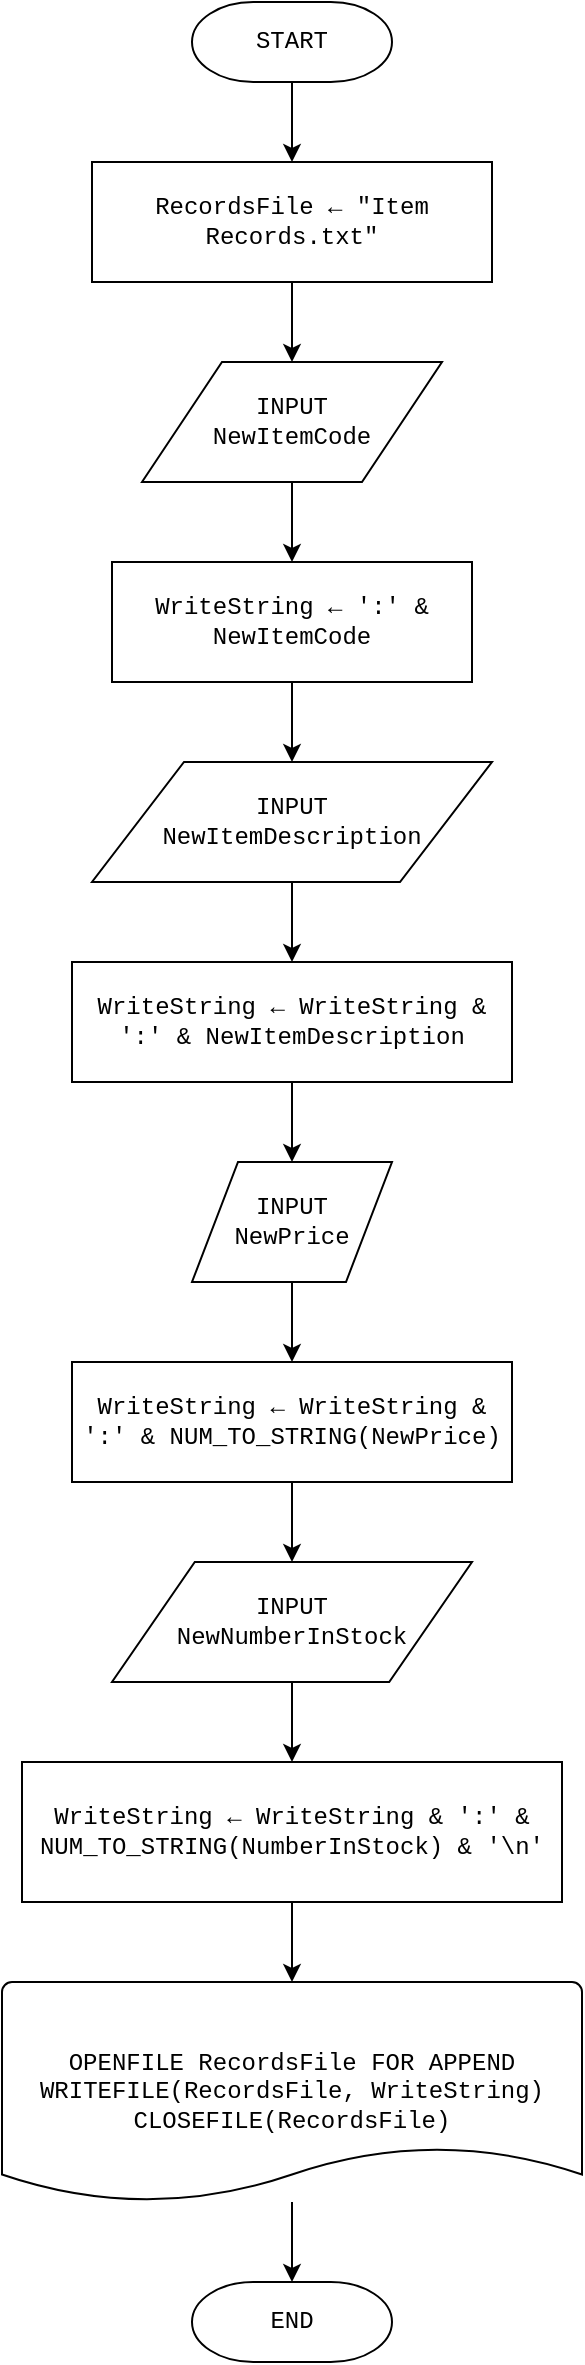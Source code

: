 <mxfile version="13.7.7" type="device"><diagram id="6a731a19-8d31-9384-78a2-239565b7b9f0" name="Page-1"><mxGraphModel dx="868" dy="488" grid="1" gridSize="10" guides="1" tooltips="1" connect="1" arrows="1" fold="1" page="1" pageScale="1" pageWidth="1169" pageHeight="827" background="#ffffff" math="0" shadow="0"><root><mxCell id="0"/><mxCell id="1" parent="0"/><mxCell id="-bfxeiL0QjlOn0LitMFk-66" value="" style="edgeStyle=orthogonalEdgeStyle;rounded=0;orthogonalLoop=1;jettySize=auto;html=1;fontFamily=Courier New;strokeWidth=1;" parent="1" source="-bfxeiL0QjlOn0LitMFk-56" target="-bfxeiL0QjlOn0LitMFk-58" edge="1"><mxGeometry relative="1" as="geometry"/></mxCell><mxCell id="-bfxeiL0QjlOn0LitMFk-56" value="START" style="strokeWidth=1;html=1;shape=mxgraph.flowchart.terminator;whiteSpace=wrap;fontFamily=Courier New;" parent="1" vertex="1"><mxGeometry x="345" y="10" width="100" height="40" as="geometry"/></mxCell><mxCell id="-bfxeiL0QjlOn0LitMFk-67" value="" style="edgeStyle=orthogonalEdgeStyle;rounded=0;orthogonalLoop=1;jettySize=auto;html=1;fontFamily=Courier New;strokeWidth=1;" parent="1" source="-bfxeiL0QjlOn0LitMFk-58" edge="1"><mxGeometry relative="1" as="geometry"><mxPoint x="395" y="190" as="targetPoint"/></mxGeometry></mxCell><mxCell id="-bfxeiL0QjlOn0LitMFk-58" value="RecordsFile ← &quot;Item Records.txt&quot;" style="rounded=1;whiteSpace=wrap;html=1;absoluteArcSize=1;arcSize=0;strokeWidth=1;fontFamily=Courier New;" parent="1" vertex="1"><mxGeometry x="295" y="90" width="200" height="60" as="geometry"/></mxCell><mxCell id="XNVrypq5pfdcL95kkGze-3" value="" style="edgeStyle=orthogonalEdgeStyle;rounded=0;orthogonalLoop=1;jettySize=auto;html=1;fontFamily=Courier New;strokeWidth=1;" edge="1" parent="1" source="XNVrypq5pfdcL95kkGze-1" target="XNVrypq5pfdcL95kkGze-2"><mxGeometry relative="1" as="geometry"/></mxCell><mxCell id="XNVrypq5pfdcL95kkGze-1" value="INPUT&lt;br&gt;NewItemCode" style="shape=parallelogram;perimeter=parallelogramPerimeter;whiteSpace=wrap;html=1;fixedSize=1;fontFamily=Courier New;strokeWidth=1;size=40;" vertex="1" parent="1"><mxGeometry x="320" y="190" width="150" height="60" as="geometry"/></mxCell><mxCell id="XNVrypq5pfdcL95kkGze-6" value="" style="edgeStyle=orthogonalEdgeStyle;rounded=0;orthogonalLoop=1;jettySize=auto;html=1;fontFamily=Courier New;strokeWidth=1;" edge="1" parent="1" source="XNVrypq5pfdcL95kkGze-2" target="XNVrypq5pfdcL95kkGze-4"><mxGeometry relative="1" as="geometry"/></mxCell><mxCell id="XNVrypq5pfdcL95kkGze-2" value="WriteString ← ':' &amp;amp; NewItemCode" style="rounded=1;whiteSpace=wrap;html=1;absoluteArcSize=1;arcSize=0;strokeWidth=1;fontFamily=Courier New;" vertex="1" parent="1"><mxGeometry x="305" y="290" width="180" height="60" as="geometry"/></mxCell><mxCell id="XNVrypq5pfdcL95kkGze-7" value="" style="edgeStyle=orthogonalEdgeStyle;rounded=0;orthogonalLoop=1;jettySize=auto;html=1;fontFamily=Courier New;strokeWidth=1;" edge="1" parent="1" source="XNVrypq5pfdcL95kkGze-4" target="XNVrypq5pfdcL95kkGze-5"><mxGeometry relative="1" as="geometry"/></mxCell><mxCell id="XNVrypq5pfdcL95kkGze-4" value="INPUT&lt;br&gt;NewItemDescription" style="shape=parallelogram;html=1;strokeWidth=1;perimeter=parallelogramPerimeter;whiteSpace=wrap;rounded=1;arcSize=0;size=0.23;fontFamily=Courier New;" vertex="1" parent="1"><mxGeometry x="295" y="390" width="200" height="60" as="geometry"/></mxCell><mxCell id="XNVrypq5pfdcL95kkGze-14" value="" style="edgeStyle=orthogonalEdgeStyle;rounded=0;orthogonalLoop=1;jettySize=auto;html=1;fontFamily=Courier New;strokeWidth=1;" edge="1" parent="1" source="XNVrypq5pfdcL95kkGze-5" target="XNVrypq5pfdcL95kkGze-8"><mxGeometry relative="1" as="geometry"/></mxCell><mxCell id="XNVrypq5pfdcL95kkGze-5" value="WriteString ← WriteString &amp; ':' &amp; NewItemDescription" style="rounded=1;whiteSpace=wrap;html=1;absoluteArcSize=1;arcSize=0;strokeWidth=1;fontFamily=Courier New;" vertex="1" parent="1"><mxGeometry x="285" y="490" width="220" height="60" as="geometry"/></mxCell><mxCell id="XNVrypq5pfdcL95kkGze-15" value="" style="edgeStyle=orthogonalEdgeStyle;rounded=0;orthogonalLoop=1;jettySize=auto;html=1;fontFamily=Courier New;strokeWidth=1;" edge="1" parent="1" source="XNVrypq5pfdcL95kkGze-8" target="XNVrypq5pfdcL95kkGze-9"><mxGeometry relative="1" as="geometry"/></mxCell><mxCell id="XNVrypq5pfdcL95kkGze-8" value="INPUT NewPrice" style="shape=parallelogram;html=1;strokeWidth=1;perimeter=parallelogramPerimeter;whiteSpace=wrap;rounded=1;arcSize=0;size=0.23;fontFamily=Courier New;" vertex="1" parent="1"><mxGeometry x="345" y="590" width="100" height="60" as="geometry"/></mxCell><mxCell id="XNVrypq5pfdcL95kkGze-16" value="" style="edgeStyle=orthogonalEdgeStyle;rounded=0;orthogonalLoop=1;jettySize=auto;html=1;fontFamily=Courier New;strokeWidth=1;" edge="1" parent="1" source="XNVrypq5pfdcL95kkGze-9" target="XNVrypq5pfdcL95kkGze-11"><mxGeometry relative="1" as="geometry"/></mxCell><mxCell id="XNVrypq5pfdcL95kkGze-9" value="WriteString ← WriteString &amp; ':' &amp; NUM_TO_STRING(NewPrice)" style="rounded=1;whiteSpace=wrap;html=1;absoluteArcSize=1;arcSize=0;strokeWidth=1;fontFamily=Courier New;" vertex="1" parent="1"><mxGeometry x="285" y="690" width="220" height="60" as="geometry"/></mxCell><mxCell id="XNVrypq5pfdcL95kkGze-17" value="" style="edgeStyle=orthogonalEdgeStyle;rounded=0;orthogonalLoop=1;jettySize=auto;html=1;fontFamily=Courier New;strokeWidth=1;" edge="1" parent="1" source="XNVrypq5pfdcL95kkGze-11" target="XNVrypq5pfdcL95kkGze-12"><mxGeometry relative="1" as="geometry"/></mxCell><mxCell id="XNVrypq5pfdcL95kkGze-11" value="INPUT&lt;br&gt;NewNumberInStock" style="shape=parallelogram;html=1;strokeWidth=1;perimeter=parallelogramPerimeter;whiteSpace=wrap;rounded=1;arcSize=0;size=0.23;fontFamily=Courier New;" vertex="1" parent="1"><mxGeometry x="305" y="790" width="180" height="60" as="geometry"/></mxCell><mxCell id="XNVrypq5pfdcL95kkGze-18" value="" style="edgeStyle=orthogonalEdgeStyle;rounded=0;orthogonalLoop=1;jettySize=auto;html=1;fontFamily=Courier New;strokeWidth=1;" edge="1" parent="1" source="XNVrypq5pfdcL95kkGze-12" target="XNVrypq5pfdcL95kkGze-13"><mxGeometry relative="1" as="geometry"/></mxCell><mxCell id="XNVrypq5pfdcL95kkGze-12" value="WriteString ← WriteString &amp; ':' &amp; NUM_TO_STRING(NumberInStock) &amp; '\n'" style="rounded=1;whiteSpace=wrap;html=1;absoluteArcSize=1;arcSize=0;strokeWidth=1;fontFamily=Courier New;" vertex="1" parent="1"><mxGeometry x="260" y="890" width="270" height="70" as="geometry"/></mxCell><mxCell id="XNVrypq5pfdcL95kkGze-20" value="" style="edgeStyle=orthogonalEdgeStyle;rounded=0;orthogonalLoop=1;jettySize=auto;html=1;fontFamily=Courier New;strokeWidth=1;" edge="1" parent="1" source="XNVrypq5pfdcL95kkGze-13" target="XNVrypq5pfdcL95kkGze-19"><mxGeometry relative="1" as="geometry"/></mxCell><mxCell id="XNVrypq5pfdcL95kkGze-13" value="OPENFILE RecordsFile FOR APPEND&lt;br&gt;WRITEFILE(RecordsFile, WriteString)&lt;br&gt;CLOSEFILE(RecordsFile)" style="strokeWidth=1;html=1;shape=mxgraph.flowchart.document2;whiteSpace=wrap;size=0.25;fontFamily=Courier New;" vertex="1" parent="1"><mxGeometry x="250" y="1000" width="290" height="110" as="geometry"/></mxCell><mxCell id="XNVrypq5pfdcL95kkGze-19" value="END" style="strokeWidth=1;html=1;shape=mxgraph.flowchart.terminator;whiteSpace=wrap;fontFamily=Courier New;" vertex="1" parent="1"><mxGeometry x="345" y="1150" width="100" height="40" as="geometry"/></mxCell></root></mxGraphModel></diagram></mxfile>